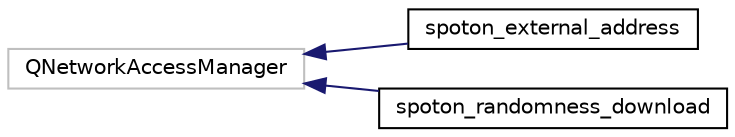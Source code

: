 digraph "Graphical Class Hierarchy"
{
  edge [fontname="Helvetica",fontsize="10",labelfontname="Helvetica",labelfontsize="10"];
  node [fontname="Helvetica",fontsize="10",shape=record];
  rankdir="LR";
  Node49 [label="QNetworkAccessManager",height=0.2,width=0.4,color="grey75", fillcolor="white", style="filled"];
  Node49 -> Node0 [dir="back",color="midnightblue",fontsize="10",style="solid",fontname="Helvetica"];
  Node0 [label="spoton_external_address",height=0.2,width=0.4,color="black", fillcolor="white", style="filled",URL="$classspoton__external__address.html"];
  Node49 -> Node51 [dir="back",color="midnightblue",fontsize="10",style="solid",fontname="Helvetica"];
  Node51 [label="spoton_randomness_download",height=0.2,width=0.4,color="black", fillcolor="white", style="filled",URL="$classspoton__randomness__download.html"];
}
